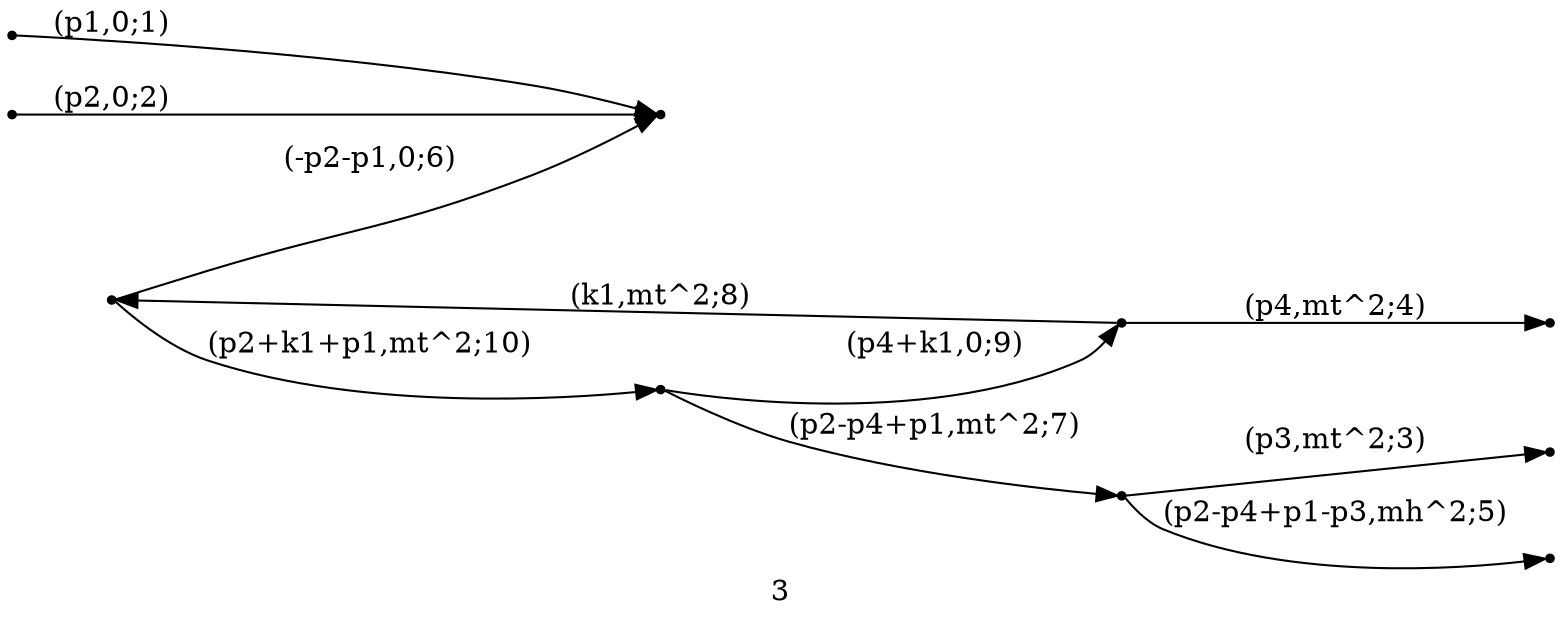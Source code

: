 digraph 3 {
  label="3";
  rankdir="LR";
  subgraph edges {
    -1 -> 1 [label="(p1,0;1)"];
    -2 -> 1 [label="(p2,0;2)"];
    2 -> -3 [label="(p3,mt^2;3)"];
    3 -> -4 [label="(p4,mt^2;4)"];
    2 -> -5 [label="(p2-p4+p1-p3,mh^2;5)"];
    4 -> 1 [label="(-p2-p1,0;6)"];
    5 -> 2 [label="(p2-p4+p1,mt^2;7)"];
    3 -> 4 [label="(k1,mt^2;8)"];
    5 -> 3 [label="(p4+k1,0;9)"];
    4 -> 5 [label="(p2+k1+p1,mt^2;10)"];
  }
  subgraph incoming { rank="source"; -1; -2; }
  subgraph outgoing { rank="sink"; -3; -4; -5; }
-5 [shape=point];
-4 [shape=point];
-3 [shape=point];
-2 [shape=point];
-1 [shape=point];
1 [shape=point];
2 [shape=point];
3 [shape=point];
4 [shape=point];
5 [shape=point];
}

